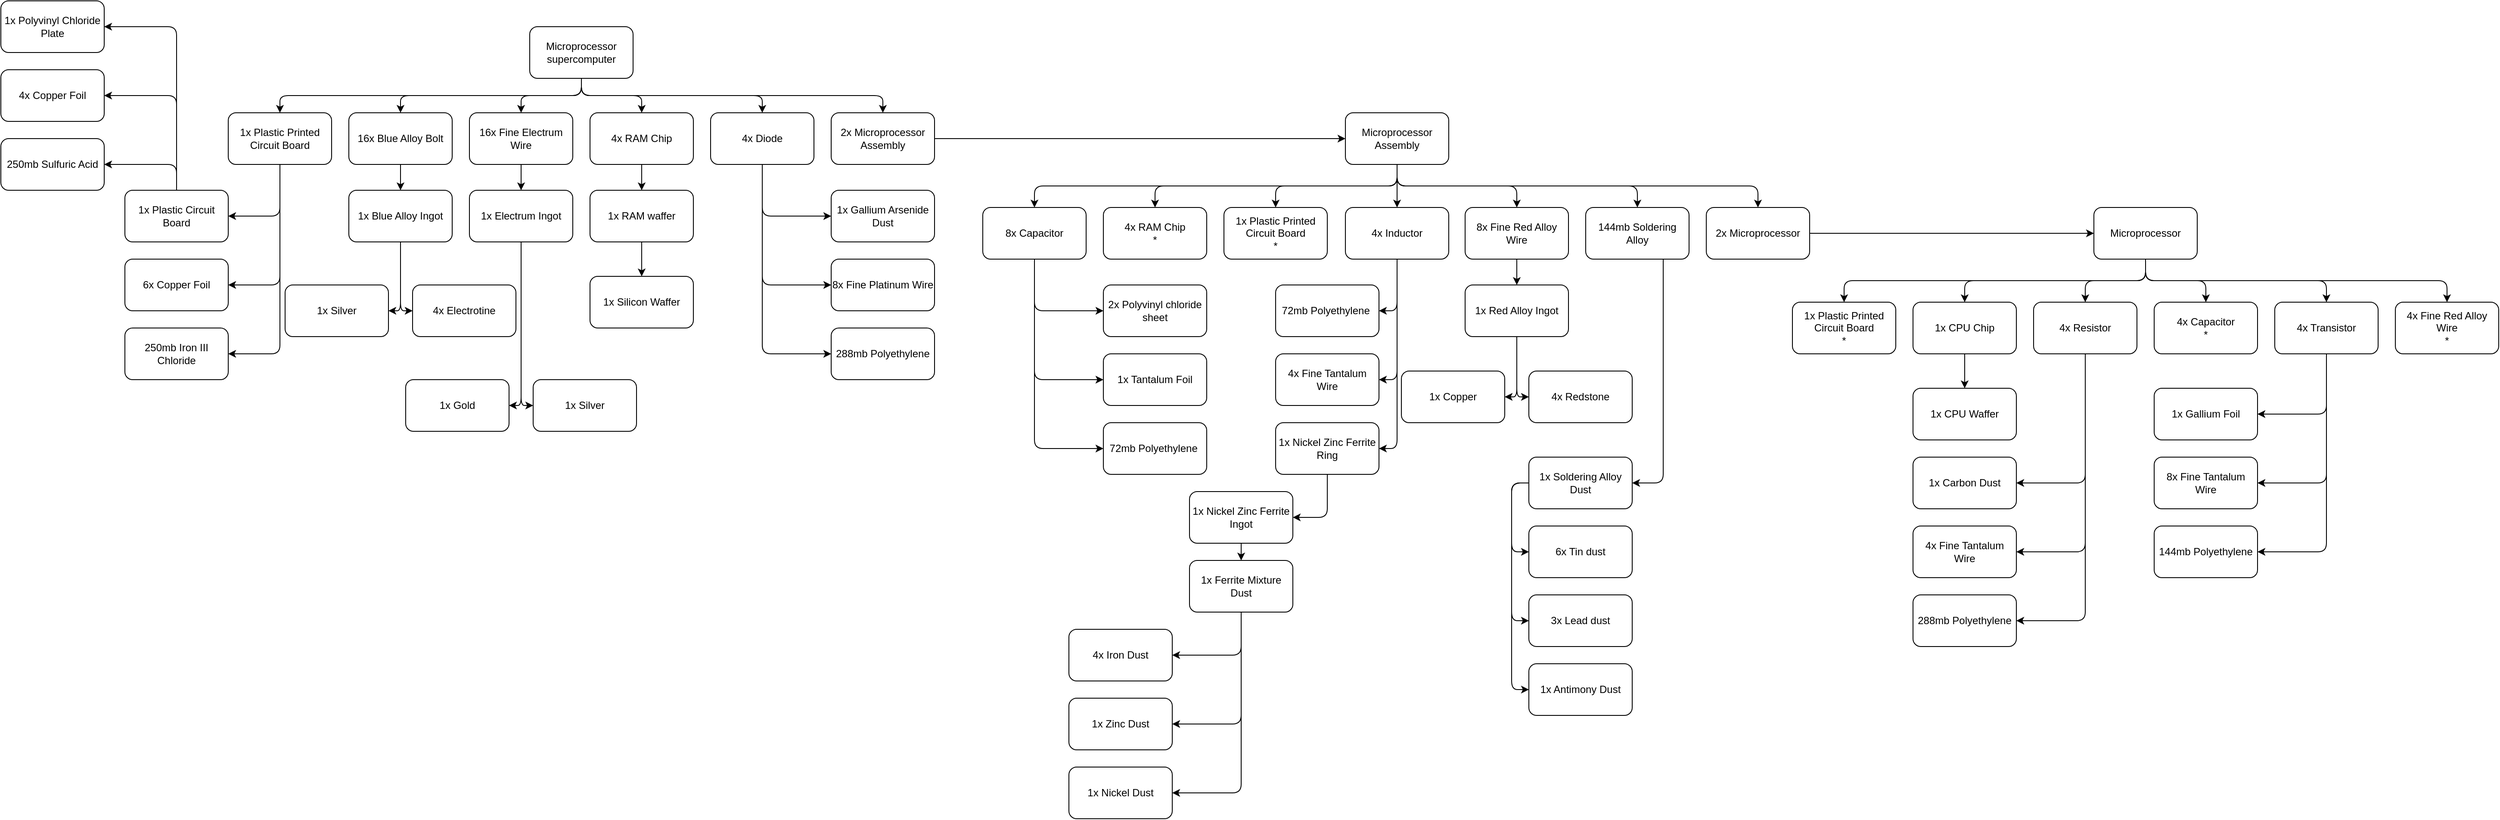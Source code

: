 <mxfile version="24.8.2">
  <diagram name="Página-1" id="BZqBAEq8w2wMKEcC92kM">
    <mxGraphModel dx="3160" dy="1238" grid="1" gridSize="10" guides="1" tooltips="1" connect="1" arrows="1" fold="1" page="1" pageScale="1" pageWidth="827" pageHeight="1169" math="0" shadow="0">
      <root>
        <mxCell id="0" />
        <mxCell id="1" parent="0" />
        <mxCell id="dzu0w1oi_MooJyhjp6vT-17" style="edgeStyle=orthogonalEdgeStyle;rounded=1;orthogonalLoop=1;jettySize=auto;html=1;exitX=0.5;exitY=1;exitDx=0;exitDy=0;entryX=0.5;entryY=0;entryDx=0;entryDy=0;" edge="1" parent="1" source="dzu0w1oi_MooJyhjp6vT-1" target="dzu0w1oi_MooJyhjp6vT-5">
          <mxGeometry relative="1" as="geometry" />
        </mxCell>
        <mxCell id="dzu0w1oi_MooJyhjp6vT-18" style="edgeStyle=orthogonalEdgeStyle;rounded=1;orthogonalLoop=1;jettySize=auto;html=1;exitX=0.5;exitY=1;exitDx=0;exitDy=0;entryX=0.5;entryY=0;entryDx=0;entryDy=0;" edge="1" parent="1" source="dzu0w1oi_MooJyhjp6vT-1" target="dzu0w1oi_MooJyhjp6vT-6">
          <mxGeometry relative="1" as="geometry" />
        </mxCell>
        <mxCell id="dzu0w1oi_MooJyhjp6vT-19" style="edgeStyle=orthogonalEdgeStyle;rounded=1;orthogonalLoop=1;jettySize=auto;html=1;exitX=0.5;exitY=1;exitDx=0;exitDy=0;entryX=0.5;entryY=0;entryDx=0;entryDy=0;" edge="1" parent="1" source="dzu0w1oi_MooJyhjp6vT-1" target="dzu0w1oi_MooJyhjp6vT-7">
          <mxGeometry relative="1" as="geometry" />
        </mxCell>
        <mxCell id="dzu0w1oi_MooJyhjp6vT-20" style="edgeStyle=orthogonalEdgeStyle;rounded=1;orthogonalLoop=1;jettySize=auto;html=1;exitX=0.5;exitY=1;exitDx=0;exitDy=0;" edge="1" parent="1" source="dzu0w1oi_MooJyhjp6vT-1" target="dzu0w1oi_MooJyhjp6vT-2">
          <mxGeometry relative="1" as="geometry" />
        </mxCell>
        <mxCell id="dzu0w1oi_MooJyhjp6vT-21" style="edgeStyle=orthogonalEdgeStyle;rounded=1;orthogonalLoop=1;jettySize=auto;html=1;exitX=0.5;exitY=1;exitDx=0;exitDy=0;entryX=0.5;entryY=0;entryDx=0;entryDy=0;" edge="1" parent="1" source="dzu0w1oi_MooJyhjp6vT-1" target="dzu0w1oi_MooJyhjp6vT-4">
          <mxGeometry relative="1" as="geometry" />
        </mxCell>
        <mxCell id="dzu0w1oi_MooJyhjp6vT-22" style="edgeStyle=orthogonalEdgeStyle;rounded=1;orthogonalLoop=1;jettySize=auto;html=1;exitX=0.5;exitY=1;exitDx=0;exitDy=0;entryX=0.5;entryY=0;entryDx=0;entryDy=0;" edge="1" parent="1" source="dzu0w1oi_MooJyhjp6vT-1" target="dzu0w1oi_MooJyhjp6vT-3">
          <mxGeometry relative="1" as="geometry" />
        </mxCell>
        <mxCell id="dzu0w1oi_MooJyhjp6vT-1" value="Microprocessor supercomputer" style="rounded=1;whiteSpace=wrap;html=1;" vertex="1" parent="1">
          <mxGeometry x="-66" y="60" width="120" height="60" as="geometry" />
        </mxCell>
        <mxCell id="dzu0w1oi_MooJyhjp6vT-27" style="edgeStyle=orthogonalEdgeStyle;rounded=1;orthogonalLoop=1;jettySize=auto;html=1;exitX=0.5;exitY=1;exitDx=0;exitDy=0;entryX=1;entryY=0.5;entryDx=0;entryDy=0;" edge="1" parent="1" source="dzu0w1oi_MooJyhjp6vT-2" target="dzu0w1oi_MooJyhjp6vT-23">
          <mxGeometry relative="1" as="geometry" />
        </mxCell>
        <mxCell id="dzu0w1oi_MooJyhjp6vT-28" style="edgeStyle=orthogonalEdgeStyle;rounded=1;orthogonalLoop=1;jettySize=auto;html=1;exitX=0.5;exitY=1;exitDx=0;exitDy=0;entryX=1;entryY=0.5;entryDx=0;entryDy=0;" edge="1" parent="1" source="dzu0w1oi_MooJyhjp6vT-2" target="dzu0w1oi_MooJyhjp6vT-24">
          <mxGeometry relative="1" as="geometry" />
        </mxCell>
        <mxCell id="dzu0w1oi_MooJyhjp6vT-29" style="edgeStyle=orthogonalEdgeStyle;rounded=1;orthogonalLoop=1;jettySize=auto;html=1;exitX=0.5;exitY=1;exitDx=0;exitDy=0;entryX=1;entryY=0.5;entryDx=0;entryDy=0;" edge="1" parent="1" source="dzu0w1oi_MooJyhjp6vT-2" target="dzu0w1oi_MooJyhjp6vT-25">
          <mxGeometry relative="1" as="geometry" />
        </mxCell>
        <mxCell id="dzu0w1oi_MooJyhjp6vT-2" value="1x Plastic Printed Circuit Board" style="rounded=1;whiteSpace=wrap;html=1;" vertex="1" parent="1">
          <mxGeometry x="-416" y="160" width="120" height="60" as="geometry" />
        </mxCell>
        <mxCell id="dzu0w1oi_MooJyhjp6vT-65" style="edgeStyle=orthogonalEdgeStyle;rounded=1;orthogonalLoop=1;jettySize=auto;html=1;exitX=1;exitY=0.5;exitDx=0;exitDy=0;entryX=0;entryY=0.5;entryDx=0;entryDy=0;" edge="1" parent="1" source="dzu0w1oi_MooJyhjp6vT-3" target="dzu0w1oi_MooJyhjp6vT-64">
          <mxGeometry relative="1" as="geometry" />
        </mxCell>
        <mxCell id="dzu0w1oi_MooJyhjp6vT-3" value="2x Microprocessor Assembly" style="rounded=1;whiteSpace=wrap;html=1;" vertex="1" parent="1">
          <mxGeometry x="284" y="160" width="120" height="60" as="geometry" />
        </mxCell>
        <mxCell id="dzu0w1oi_MooJyhjp6vT-60" style="edgeStyle=orthogonalEdgeStyle;rounded=1;orthogonalLoop=1;jettySize=auto;html=1;exitX=0.5;exitY=1;exitDx=0;exitDy=0;entryX=0;entryY=0.5;entryDx=0;entryDy=0;" edge="1" parent="1" source="dzu0w1oi_MooJyhjp6vT-4" target="dzu0w1oi_MooJyhjp6vT-57">
          <mxGeometry relative="1" as="geometry" />
        </mxCell>
        <mxCell id="dzu0w1oi_MooJyhjp6vT-61" style="edgeStyle=orthogonalEdgeStyle;rounded=1;orthogonalLoop=1;jettySize=auto;html=1;exitX=0.5;exitY=1;exitDx=0;exitDy=0;entryX=0;entryY=0.5;entryDx=0;entryDy=0;" edge="1" parent="1" source="dzu0w1oi_MooJyhjp6vT-4" target="dzu0w1oi_MooJyhjp6vT-58">
          <mxGeometry relative="1" as="geometry" />
        </mxCell>
        <mxCell id="dzu0w1oi_MooJyhjp6vT-62" style="edgeStyle=orthogonalEdgeStyle;rounded=1;orthogonalLoop=1;jettySize=auto;html=1;exitX=0.5;exitY=1;exitDx=0;exitDy=0;entryX=0;entryY=0.5;entryDx=0;entryDy=0;" edge="1" parent="1" source="dzu0w1oi_MooJyhjp6vT-4" target="dzu0w1oi_MooJyhjp6vT-59">
          <mxGeometry relative="1" as="geometry" />
        </mxCell>
        <mxCell id="dzu0w1oi_MooJyhjp6vT-4" value="4x Diode" style="rounded=1;whiteSpace=wrap;html=1;" vertex="1" parent="1">
          <mxGeometry x="144" y="160" width="120" height="60" as="geometry" />
        </mxCell>
        <mxCell id="dzu0w1oi_MooJyhjp6vT-53" style="edgeStyle=orthogonalEdgeStyle;rounded=1;orthogonalLoop=1;jettySize=auto;html=1;exitX=0.5;exitY=1;exitDx=0;exitDy=0;entryX=0.5;entryY=0;entryDx=0;entryDy=0;" edge="1" parent="1" source="dzu0w1oi_MooJyhjp6vT-5" target="dzu0w1oi_MooJyhjp6vT-52">
          <mxGeometry relative="1" as="geometry" />
        </mxCell>
        <mxCell id="dzu0w1oi_MooJyhjp6vT-5" value="4x RAM Chip" style="rounded=1;whiteSpace=wrap;html=1;" vertex="1" parent="1">
          <mxGeometry x="4" y="160" width="120" height="60" as="geometry" />
        </mxCell>
        <mxCell id="dzu0w1oi_MooJyhjp6vT-89" style="edgeStyle=orthogonalEdgeStyle;rounded=1;orthogonalLoop=1;jettySize=auto;html=1;exitX=0.5;exitY=1;exitDx=0;exitDy=0;entryX=0.5;entryY=0;entryDx=0;entryDy=0;" edge="1" parent="1" source="dzu0w1oi_MooJyhjp6vT-6" target="dzu0w1oi_MooJyhjp6vT-44">
          <mxGeometry relative="1" as="geometry" />
        </mxCell>
        <mxCell id="dzu0w1oi_MooJyhjp6vT-6" value="16x Fine Electrum Wire" style="rounded=1;whiteSpace=wrap;html=1;" vertex="1" parent="1">
          <mxGeometry x="-136" y="160" width="120" height="60" as="geometry" />
        </mxCell>
        <mxCell id="dzu0w1oi_MooJyhjp6vT-37" style="edgeStyle=orthogonalEdgeStyle;rounded=1;orthogonalLoop=1;jettySize=auto;html=1;exitX=0.5;exitY=1;exitDx=0;exitDy=0;entryX=0.5;entryY=0;entryDx=0;entryDy=0;" edge="1" parent="1" source="dzu0w1oi_MooJyhjp6vT-7" target="dzu0w1oi_MooJyhjp6vT-36">
          <mxGeometry relative="1" as="geometry" />
        </mxCell>
        <mxCell id="dzu0w1oi_MooJyhjp6vT-7" value="16x Blue Alloy Bolt" style="rounded=1;whiteSpace=wrap;html=1;" vertex="1" parent="1">
          <mxGeometry x="-276" y="160" width="120" height="60" as="geometry" />
        </mxCell>
        <mxCell id="dzu0w1oi_MooJyhjp6vT-33" style="edgeStyle=orthogonalEdgeStyle;rounded=1;orthogonalLoop=1;jettySize=auto;html=1;exitX=0.5;exitY=0;exitDx=0;exitDy=0;entryX=1;entryY=0.5;entryDx=0;entryDy=0;" edge="1" parent="1" source="dzu0w1oi_MooJyhjp6vT-23" target="dzu0w1oi_MooJyhjp6vT-30">
          <mxGeometry relative="1" as="geometry" />
        </mxCell>
        <mxCell id="dzu0w1oi_MooJyhjp6vT-34" style="edgeStyle=orthogonalEdgeStyle;rounded=1;orthogonalLoop=1;jettySize=auto;html=1;exitX=0.5;exitY=0;exitDx=0;exitDy=0;entryX=1;entryY=0.5;entryDx=0;entryDy=0;" edge="1" parent="1" source="dzu0w1oi_MooJyhjp6vT-23" target="dzu0w1oi_MooJyhjp6vT-31">
          <mxGeometry relative="1" as="geometry" />
        </mxCell>
        <mxCell id="dzu0w1oi_MooJyhjp6vT-35" style="edgeStyle=orthogonalEdgeStyle;rounded=1;orthogonalLoop=1;jettySize=auto;html=1;exitX=0.5;exitY=0;exitDx=0;exitDy=0;entryX=1;entryY=0.5;entryDx=0;entryDy=0;" edge="1" parent="1" source="dzu0w1oi_MooJyhjp6vT-23" target="dzu0w1oi_MooJyhjp6vT-32">
          <mxGeometry relative="1" as="geometry" />
        </mxCell>
        <mxCell id="dzu0w1oi_MooJyhjp6vT-23" value="1x Plastic Circuit Board" style="rounded=1;whiteSpace=wrap;html=1;" vertex="1" parent="1">
          <mxGeometry x="-536" y="250" width="120" height="60" as="geometry" />
        </mxCell>
        <mxCell id="dzu0w1oi_MooJyhjp6vT-24" value="6x Copper Foil" style="rounded=1;whiteSpace=wrap;html=1;" vertex="1" parent="1">
          <mxGeometry x="-536" y="330" width="120" height="60" as="geometry" />
        </mxCell>
        <mxCell id="dzu0w1oi_MooJyhjp6vT-25" value="250mb Iron III Chloride" style="rounded=1;whiteSpace=wrap;html=1;" vertex="1" parent="1">
          <mxGeometry x="-536" y="410" width="120" height="60" as="geometry" />
        </mxCell>
        <mxCell id="dzu0w1oi_MooJyhjp6vT-30" value="250mb Sulfuric Acid" style="rounded=1;whiteSpace=wrap;html=1;" vertex="1" parent="1">
          <mxGeometry x="-680" y="190" width="120" height="60" as="geometry" />
        </mxCell>
        <mxCell id="dzu0w1oi_MooJyhjp6vT-31" value="4x Copper Foil" style="rounded=1;whiteSpace=wrap;html=1;" vertex="1" parent="1">
          <mxGeometry x="-680" y="110" width="120" height="60" as="geometry" />
        </mxCell>
        <mxCell id="dzu0w1oi_MooJyhjp6vT-32" value="1x Polyvinyl Chloride Plate" style="rounded=1;whiteSpace=wrap;html=1;" vertex="1" parent="1">
          <mxGeometry x="-680" y="30" width="120" height="60" as="geometry" />
        </mxCell>
        <mxCell id="dzu0w1oi_MooJyhjp6vT-42" style="edgeStyle=orthogonalEdgeStyle;rounded=1;orthogonalLoop=1;jettySize=auto;html=1;exitX=0.5;exitY=1;exitDx=0;exitDy=0;entryX=1;entryY=0.5;entryDx=0;entryDy=0;" edge="1" parent="1" source="dzu0w1oi_MooJyhjp6vT-36" target="dzu0w1oi_MooJyhjp6vT-38">
          <mxGeometry relative="1" as="geometry">
            <Array as="points">
              <mxPoint x="-216" y="390" />
            </Array>
          </mxGeometry>
        </mxCell>
        <mxCell id="dzu0w1oi_MooJyhjp6vT-50" style="edgeStyle=orthogonalEdgeStyle;rounded=1;orthogonalLoop=1;jettySize=auto;html=1;exitX=0.5;exitY=1;exitDx=0;exitDy=0;entryX=0;entryY=0.5;entryDx=0;entryDy=0;" edge="1" parent="1" source="dzu0w1oi_MooJyhjp6vT-36" target="dzu0w1oi_MooJyhjp6vT-39">
          <mxGeometry relative="1" as="geometry">
            <Array as="points">
              <mxPoint x="-216" y="390" />
            </Array>
          </mxGeometry>
        </mxCell>
        <mxCell id="dzu0w1oi_MooJyhjp6vT-36" value="1x Blue Alloy Ingot" style="rounded=1;whiteSpace=wrap;html=1;" vertex="1" parent="1">
          <mxGeometry x="-276" y="250" width="120" height="60" as="geometry" />
        </mxCell>
        <mxCell id="dzu0w1oi_MooJyhjp6vT-38" value="1x Silver" style="rounded=1;whiteSpace=wrap;html=1;" vertex="1" parent="1">
          <mxGeometry x="-350" y="360" width="120" height="60" as="geometry" />
        </mxCell>
        <mxCell id="dzu0w1oi_MooJyhjp6vT-39" value="4x Electrotine" style="rounded=1;whiteSpace=wrap;html=1;" vertex="1" parent="1">
          <mxGeometry x="-202" y="360" width="120" height="60" as="geometry" />
        </mxCell>
        <mxCell id="dzu0w1oi_MooJyhjp6vT-47" style="edgeStyle=orthogonalEdgeStyle;rounded=1;orthogonalLoop=1;jettySize=auto;html=1;exitX=0.5;exitY=1;exitDx=0;exitDy=0;entryX=0;entryY=0.5;entryDx=0;entryDy=0;" edge="1" parent="1" source="dzu0w1oi_MooJyhjp6vT-44" target="dzu0w1oi_MooJyhjp6vT-45">
          <mxGeometry relative="1" as="geometry">
            <Array as="points">
              <mxPoint x="-76" y="500" />
            </Array>
          </mxGeometry>
        </mxCell>
        <mxCell id="dzu0w1oi_MooJyhjp6vT-49" style="edgeStyle=orthogonalEdgeStyle;rounded=1;orthogonalLoop=1;jettySize=auto;html=1;exitX=0.5;exitY=1;exitDx=0;exitDy=0;entryX=1;entryY=0.5;entryDx=0;entryDy=0;" edge="1" parent="1" source="dzu0w1oi_MooJyhjp6vT-44" target="dzu0w1oi_MooJyhjp6vT-46">
          <mxGeometry relative="1" as="geometry">
            <Array as="points">
              <mxPoint x="-76" y="500" />
            </Array>
          </mxGeometry>
        </mxCell>
        <mxCell id="dzu0w1oi_MooJyhjp6vT-44" value="1x Electrum Ingot" style="rounded=1;whiteSpace=wrap;html=1;" vertex="1" parent="1">
          <mxGeometry x="-136" y="250" width="120" height="60" as="geometry" />
        </mxCell>
        <mxCell id="dzu0w1oi_MooJyhjp6vT-45" value="1x Silver" style="rounded=1;whiteSpace=wrap;html=1;" vertex="1" parent="1">
          <mxGeometry x="-62" y="470" width="120" height="60" as="geometry" />
        </mxCell>
        <mxCell id="dzu0w1oi_MooJyhjp6vT-46" value="1x Gold" style="rounded=1;whiteSpace=wrap;html=1;" vertex="1" parent="1">
          <mxGeometry x="-210" y="470" width="120" height="60" as="geometry" />
        </mxCell>
        <mxCell id="dzu0w1oi_MooJyhjp6vT-55" style="edgeStyle=orthogonalEdgeStyle;rounded=1;orthogonalLoop=1;jettySize=auto;html=1;exitX=0.5;exitY=1;exitDx=0;exitDy=0;entryX=0.5;entryY=0;entryDx=0;entryDy=0;" edge="1" parent="1" source="dzu0w1oi_MooJyhjp6vT-52" target="dzu0w1oi_MooJyhjp6vT-54">
          <mxGeometry relative="1" as="geometry" />
        </mxCell>
        <mxCell id="dzu0w1oi_MooJyhjp6vT-52" value="1x RAM waffer" style="rounded=1;whiteSpace=wrap;html=1;" vertex="1" parent="1">
          <mxGeometry x="4" y="250" width="120" height="60" as="geometry" />
        </mxCell>
        <mxCell id="dzu0w1oi_MooJyhjp6vT-54" value="1x Silicon Waffer" style="rounded=1;whiteSpace=wrap;html=1;" vertex="1" parent="1">
          <mxGeometry x="4" y="350" width="120" height="60" as="geometry" />
        </mxCell>
        <mxCell id="dzu0w1oi_MooJyhjp6vT-57" value="1x Gallium Arsenide Dust" style="rounded=1;whiteSpace=wrap;html=1;" vertex="1" parent="1">
          <mxGeometry x="284" y="250" width="120" height="60" as="geometry" />
        </mxCell>
        <mxCell id="dzu0w1oi_MooJyhjp6vT-58" value="8x Fine Platinum Wire" style="rounded=1;whiteSpace=wrap;html=1;" vertex="1" parent="1">
          <mxGeometry x="284" y="330" width="120" height="60" as="geometry" />
        </mxCell>
        <mxCell id="dzu0w1oi_MooJyhjp6vT-59" value="288mb Polyethylene" style="rounded=1;whiteSpace=wrap;html=1;" vertex="1" parent="1">
          <mxGeometry x="284" y="410" width="120" height="60" as="geometry" />
        </mxCell>
        <mxCell id="dzu0w1oi_MooJyhjp6vT-74" style="edgeStyle=orthogonalEdgeStyle;rounded=1;orthogonalLoop=1;jettySize=auto;html=1;exitX=0.5;exitY=1;exitDx=0;exitDy=0;entryX=0.5;entryY=0;entryDx=0;entryDy=0;" edge="1" parent="1" source="dzu0w1oi_MooJyhjp6vT-64" target="dzu0w1oi_MooJyhjp6vT-66">
          <mxGeometry relative="1" as="geometry" />
        </mxCell>
        <mxCell id="dzu0w1oi_MooJyhjp6vT-75" style="edgeStyle=orthogonalEdgeStyle;rounded=1;orthogonalLoop=1;jettySize=auto;html=1;exitX=0.5;exitY=1;exitDx=0;exitDy=0;entryX=0.5;entryY=0;entryDx=0;entryDy=0;" edge="1" parent="1" source="dzu0w1oi_MooJyhjp6vT-64" target="dzu0w1oi_MooJyhjp6vT-73">
          <mxGeometry relative="1" as="geometry" />
        </mxCell>
        <mxCell id="dzu0w1oi_MooJyhjp6vT-76" style="edgeStyle=orthogonalEdgeStyle;rounded=1;orthogonalLoop=1;jettySize=auto;html=1;exitX=0.5;exitY=1;exitDx=0;exitDy=0;entryX=0.5;entryY=0;entryDx=0;entryDy=0;" edge="1" parent="1" source="dzu0w1oi_MooJyhjp6vT-64" target="dzu0w1oi_MooJyhjp6vT-67">
          <mxGeometry relative="1" as="geometry" />
        </mxCell>
        <mxCell id="dzu0w1oi_MooJyhjp6vT-77" style="edgeStyle=orthogonalEdgeStyle;rounded=1;orthogonalLoop=1;jettySize=auto;html=1;exitX=0.5;exitY=1;exitDx=0;exitDy=0;entryX=0.5;entryY=0;entryDx=0;entryDy=0;" edge="1" parent="1" source="dzu0w1oi_MooJyhjp6vT-64" target="dzu0w1oi_MooJyhjp6vT-72">
          <mxGeometry relative="1" as="geometry" />
        </mxCell>
        <mxCell id="dzu0w1oi_MooJyhjp6vT-78" style="edgeStyle=orthogonalEdgeStyle;rounded=1;orthogonalLoop=1;jettySize=auto;html=1;exitX=0.5;exitY=1;exitDx=0;exitDy=0;entryX=0.5;entryY=0;entryDx=0;entryDy=0;" edge="1" parent="1" source="dzu0w1oi_MooJyhjp6vT-64" target="dzu0w1oi_MooJyhjp6vT-68">
          <mxGeometry relative="1" as="geometry" />
        </mxCell>
        <mxCell id="dzu0w1oi_MooJyhjp6vT-79" style="edgeStyle=orthogonalEdgeStyle;rounded=1;orthogonalLoop=1;jettySize=auto;html=1;exitX=0.5;exitY=1;exitDx=0;exitDy=0;entryX=0.5;entryY=0;entryDx=0;entryDy=0;" edge="1" parent="1" source="dzu0w1oi_MooJyhjp6vT-64" target="dzu0w1oi_MooJyhjp6vT-69">
          <mxGeometry relative="1" as="geometry" />
        </mxCell>
        <mxCell id="dzu0w1oi_MooJyhjp6vT-80" style="edgeStyle=orthogonalEdgeStyle;rounded=1;orthogonalLoop=1;jettySize=auto;html=1;exitX=0.5;exitY=1;exitDx=0;exitDy=0;entryX=0.5;entryY=0;entryDx=0;entryDy=0;" edge="1" parent="1" source="dzu0w1oi_MooJyhjp6vT-64" target="dzu0w1oi_MooJyhjp6vT-70">
          <mxGeometry relative="1" as="geometry" />
        </mxCell>
        <mxCell id="dzu0w1oi_MooJyhjp6vT-64" value="Microprocessor Assembly" style="rounded=1;whiteSpace=wrap;html=1;" vertex="1" parent="1">
          <mxGeometry x="881" y="160" width="120" height="60" as="geometry" />
        </mxCell>
        <mxCell id="dzu0w1oi_MooJyhjp6vT-86" style="edgeStyle=orthogonalEdgeStyle;rounded=1;orthogonalLoop=1;jettySize=auto;html=1;exitX=0.5;exitY=1;exitDx=0;exitDy=0;entryX=0;entryY=0.5;entryDx=0;entryDy=0;" edge="1" parent="1" source="dzu0w1oi_MooJyhjp6vT-66" target="dzu0w1oi_MooJyhjp6vT-83">
          <mxGeometry relative="1" as="geometry" />
        </mxCell>
        <mxCell id="dzu0w1oi_MooJyhjp6vT-87" style="edgeStyle=orthogonalEdgeStyle;rounded=1;orthogonalLoop=1;jettySize=auto;html=1;exitX=0.5;exitY=1;exitDx=0;exitDy=0;entryX=0;entryY=0.5;entryDx=0;entryDy=0;" edge="1" parent="1" source="dzu0w1oi_MooJyhjp6vT-66" target="dzu0w1oi_MooJyhjp6vT-84">
          <mxGeometry relative="1" as="geometry" />
        </mxCell>
        <mxCell id="dzu0w1oi_MooJyhjp6vT-88" style="edgeStyle=orthogonalEdgeStyle;rounded=1;orthogonalLoop=1;jettySize=auto;html=1;exitX=0.5;exitY=1;exitDx=0;exitDy=0;entryX=0;entryY=0.5;entryDx=0;entryDy=0;" edge="1" parent="1" source="dzu0w1oi_MooJyhjp6vT-66" target="dzu0w1oi_MooJyhjp6vT-85">
          <mxGeometry relative="1" as="geometry" />
        </mxCell>
        <mxCell id="dzu0w1oi_MooJyhjp6vT-66" value="8x Capacitor" style="rounded=1;whiteSpace=wrap;html=1;" vertex="1" parent="1">
          <mxGeometry x="460" y="270" width="120" height="60" as="geometry" />
        </mxCell>
        <mxCell id="dzu0w1oi_MooJyhjp6vT-67" value="4x RAM Chip&lt;div&gt;*&lt;/div&gt;" style="rounded=1;whiteSpace=wrap;html=1;" vertex="1" parent="1">
          <mxGeometry x="600" y="270" width="120" height="60" as="geometry" />
        </mxCell>
        <mxCell id="dzu0w1oi_MooJyhjp6vT-68" value="1x Plastic Printed Circuit Board&lt;div&gt;*&lt;/div&gt;" style="rounded=1;whiteSpace=wrap;html=1;" vertex="1" parent="1">
          <mxGeometry x="740" y="270" width="120" height="60" as="geometry" />
        </mxCell>
        <mxCell id="dzu0w1oi_MooJyhjp6vT-91" style="edgeStyle=orthogonalEdgeStyle;rounded=1;orthogonalLoop=1;jettySize=auto;html=1;exitX=0.5;exitY=1;exitDx=0;exitDy=0;entryX=1;entryY=0.5;entryDx=0;entryDy=0;" edge="1" parent="1" source="dzu0w1oi_MooJyhjp6vT-69" target="dzu0w1oi_MooJyhjp6vT-90">
          <mxGeometry relative="1" as="geometry" />
        </mxCell>
        <mxCell id="dzu0w1oi_MooJyhjp6vT-93" style="edgeStyle=orthogonalEdgeStyle;rounded=1;orthogonalLoop=1;jettySize=auto;html=1;exitX=0.5;exitY=1;exitDx=0;exitDy=0;entryX=1;entryY=0.5;entryDx=0;entryDy=0;" edge="1" parent="1" source="dzu0w1oi_MooJyhjp6vT-69" target="dzu0w1oi_MooJyhjp6vT-92">
          <mxGeometry relative="1" as="geometry" />
        </mxCell>
        <mxCell id="dzu0w1oi_MooJyhjp6vT-95" style="edgeStyle=orthogonalEdgeStyle;rounded=1;orthogonalLoop=1;jettySize=auto;html=1;exitX=0.5;exitY=1;exitDx=0;exitDy=0;entryX=1;entryY=0.5;entryDx=0;entryDy=0;" edge="1" parent="1" source="dzu0w1oi_MooJyhjp6vT-69" target="dzu0w1oi_MooJyhjp6vT-94">
          <mxGeometry relative="1" as="geometry" />
        </mxCell>
        <mxCell id="dzu0w1oi_MooJyhjp6vT-69" value="4x Inductor" style="rounded=1;whiteSpace=wrap;html=1;" vertex="1" parent="1">
          <mxGeometry x="881" y="270" width="120" height="60" as="geometry" />
        </mxCell>
        <mxCell id="dzu0w1oi_MooJyhjp6vT-82" style="edgeStyle=orthogonalEdgeStyle;rounded=1;orthogonalLoop=1;jettySize=auto;html=1;exitX=0.5;exitY=1;exitDx=0;exitDy=0;entryX=0.5;entryY=0;entryDx=0;entryDy=0;" edge="1" parent="1" source="dzu0w1oi_MooJyhjp6vT-70" target="dzu0w1oi_MooJyhjp6vT-81">
          <mxGeometry relative="1" as="geometry" />
        </mxCell>
        <mxCell id="dzu0w1oi_MooJyhjp6vT-70" value="8x Fine Red Alloy Wire" style="rounded=1;whiteSpace=wrap;html=1;" vertex="1" parent="1">
          <mxGeometry x="1020" y="270" width="120" height="60" as="geometry" />
        </mxCell>
        <mxCell id="dzu0w1oi_MooJyhjp6vT-113" style="edgeStyle=orthogonalEdgeStyle;rounded=1;orthogonalLoop=1;jettySize=auto;html=1;exitX=0.75;exitY=1;exitDx=0;exitDy=0;entryX=1;entryY=0.5;entryDx=0;entryDy=0;" edge="1" parent="1" source="dzu0w1oi_MooJyhjp6vT-72" target="dzu0w1oi_MooJyhjp6vT-112">
          <mxGeometry relative="1" as="geometry" />
        </mxCell>
        <mxCell id="dzu0w1oi_MooJyhjp6vT-72" value="144mb Soldering Alloy" style="rounded=1;whiteSpace=wrap;html=1;" vertex="1" parent="1">
          <mxGeometry x="1160" y="270" width="120" height="60" as="geometry" />
        </mxCell>
        <mxCell id="dzu0w1oi_MooJyhjp6vT-121" style="edgeStyle=orthogonalEdgeStyle;rounded=1;orthogonalLoop=1;jettySize=auto;html=1;exitX=1;exitY=0.5;exitDx=0;exitDy=0;entryX=0;entryY=0.5;entryDx=0;entryDy=0;" edge="1" parent="1" source="dzu0w1oi_MooJyhjp6vT-73" target="dzu0w1oi_MooJyhjp6vT-120">
          <mxGeometry relative="1" as="geometry" />
        </mxCell>
        <mxCell id="dzu0w1oi_MooJyhjp6vT-73" value="2x Microprocessor" style="rounded=1;whiteSpace=wrap;html=1;" vertex="1" parent="1">
          <mxGeometry x="1300" y="270" width="120" height="60" as="geometry" />
        </mxCell>
        <mxCell id="dzu0w1oi_MooJyhjp6vT-98" style="edgeStyle=orthogonalEdgeStyle;rounded=1;orthogonalLoop=1;jettySize=auto;html=1;exitX=0.5;exitY=1;exitDx=0;exitDy=0;entryX=1;entryY=0.5;entryDx=0;entryDy=0;" edge="1" parent="1" source="dzu0w1oi_MooJyhjp6vT-81" target="dzu0w1oi_MooJyhjp6vT-96">
          <mxGeometry relative="1" as="geometry">
            <Array as="points">
              <mxPoint x="1080" y="490" />
            </Array>
          </mxGeometry>
        </mxCell>
        <mxCell id="dzu0w1oi_MooJyhjp6vT-99" style="edgeStyle=orthogonalEdgeStyle;rounded=1;orthogonalLoop=1;jettySize=auto;html=1;exitX=0.5;exitY=1;exitDx=0;exitDy=0;entryX=0;entryY=0.5;entryDx=0;entryDy=0;" edge="1" parent="1" source="dzu0w1oi_MooJyhjp6vT-81" target="dzu0w1oi_MooJyhjp6vT-97">
          <mxGeometry relative="1" as="geometry">
            <Array as="points">
              <mxPoint x="1080" y="490" />
            </Array>
          </mxGeometry>
        </mxCell>
        <mxCell id="dzu0w1oi_MooJyhjp6vT-81" value="1x Red Alloy Ingot" style="rounded=1;whiteSpace=wrap;html=1;" vertex="1" parent="1">
          <mxGeometry x="1020" y="360" width="120" height="60" as="geometry" />
        </mxCell>
        <mxCell id="dzu0w1oi_MooJyhjp6vT-83" value="2x Polyvinyl chloride sheet" style="rounded=1;whiteSpace=wrap;html=1;" vertex="1" parent="1">
          <mxGeometry x="600" y="360" width="120" height="60" as="geometry" />
        </mxCell>
        <mxCell id="dzu0w1oi_MooJyhjp6vT-84" value="1x Tantalum Foil" style="rounded=1;whiteSpace=wrap;html=1;" vertex="1" parent="1">
          <mxGeometry x="600" y="440" width="120" height="60" as="geometry" />
        </mxCell>
        <mxCell id="dzu0w1oi_MooJyhjp6vT-85" value="72mb Polyethylene&amp;nbsp;" style="rounded=1;whiteSpace=wrap;html=1;" vertex="1" parent="1">
          <mxGeometry x="600" y="520" width="120" height="60" as="geometry" />
        </mxCell>
        <mxCell id="dzu0w1oi_MooJyhjp6vT-90" value="4x Fine Tantalum Wire" style="rounded=1;whiteSpace=wrap;html=1;" vertex="1" parent="1">
          <mxGeometry x="800" y="440" width="120" height="60" as="geometry" />
        </mxCell>
        <mxCell id="dzu0w1oi_MooJyhjp6vT-101" style="edgeStyle=orthogonalEdgeStyle;rounded=1;orthogonalLoop=1;jettySize=auto;html=1;exitX=0.5;exitY=1;exitDx=0;exitDy=0;entryX=1;entryY=0.5;entryDx=0;entryDy=0;" edge="1" parent="1" source="dzu0w1oi_MooJyhjp6vT-92" target="dzu0w1oi_MooJyhjp6vT-100">
          <mxGeometry relative="1" as="geometry" />
        </mxCell>
        <mxCell id="dzu0w1oi_MooJyhjp6vT-92" value="1x Nickel Zinc Ferrite Ring" style="rounded=1;whiteSpace=wrap;html=1;" vertex="1" parent="1">
          <mxGeometry x="800" y="520" width="120" height="60" as="geometry" />
        </mxCell>
        <mxCell id="dzu0w1oi_MooJyhjp6vT-94" value="72mb Polyethylene&amp;nbsp;" style="rounded=1;whiteSpace=wrap;html=1;" vertex="1" parent="1">
          <mxGeometry x="800" y="360" width="120" height="60" as="geometry" />
        </mxCell>
        <mxCell id="dzu0w1oi_MooJyhjp6vT-96" value="1x Copper" style="rounded=1;whiteSpace=wrap;html=1;" vertex="1" parent="1">
          <mxGeometry x="946" y="460" width="120" height="60" as="geometry" />
        </mxCell>
        <mxCell id="dzu0w1oi_MooJyhjp6vT-97" value="4x Redstone" style="rounded=1;whiteSpace=wrap;html=1;" vertex="1" parent="1">
          <mxGeometry x="1094" y="460" width="120" height="60" as="geometry" />
        </mxCell>
        <mxCell id="dzu0w1oi_MooJyhjp6vT-103" style="edgeStyle=orthogonalEdgeStyle;rounded=1;orthogonalLoop=1;jettySize=auto;html=1;exitX=0.5;exitY=1;exitDx=0;exitDy=0;entryX=0.5;entryY=0;entryDx=0;entryDy=0;" edge="1" parent="1" source="dzu0w1oi_MooJyhjp6vT-100" target="dzu0w1oi_MooJyhjp6vT-102">
          <mxGeometry relative="1" as="geometry" />
        </mxCell>
        <mxCell id="dzu0w1oi_MooJyhjp6vT-100" value="1x Nickel Zinc Ferrite Ingot" style="rounded=1;whiteSpace=wrap;html=1;" vertex="1" parent="1">
          <mxGeometry x="700" y="600" width="120" height="60" as="geometry" />
        </mxCell>
        <mxCell id="dzu0w1oi_MooJyhjp6vT-107" style="edgeStyle=orthogonalEdgeStyle;rounded=1;orthogonalLoop=1;jettySize=auto;html=1;exitX=0.5;exitY=1;exitDx=0;exitDy=0;entryX=1;entryY=0.5;entryDx=0;entryDy=0;" edge="1" parent="1" source="dzu0w1oi_MooJyhjp6vT-102" target="dzu0w1oi_MooJyhjp6vT-104">
          <mxGeometry relative="1" as="geometry" />
        </mxCell>
        <mxCell id="dzu0w1oi_MooJyhjp6vT-108" style="edgeStyle=orthogonalEdgeStyle;rounded=1;orthogonalLoop=1;jettySize=auto;html=1;exitX=0.5;exitY=1;exitDx=0;exitDy=0;entryX=1;entryY=0.5;entryDx=0;entryDy=0;" edge="1" parent="1" source="dzu0w1oi_MooJyhjp6vT-102" target="dzu0w1oi_MooJyhjp6vT-105">
          <mxGeometry relative="1" as="geometry" />
        </mxCell>
        <mxCell id="dzu0w1oi_MooJyhjp6vT-109" style="edgeStyle=orthogonalEdgeStyle;rounded=1;orthogonalLoop=1;jettySize=auto;html=1;exitX=0.5;exitY=1;exitDx=0;exitDy=0;entryX=1;entryY=0.5;entryDx=0;entryDy=0;" edge="1" parent="1" source="dzu0w1oi_MooJyhjp6vT-102" target="dzu0w1oi_MooJyhjp6vT-106">
          <mxGeometry relative="1" as="geometry" />
        </mxCell>
        <mxCell id="dzu0w1oi_MooJyhjp6vT-102" value="1x Ferrite Mixture Dust" style="rounded=1;whiteSpace=wrap;html=1;" vertex="1" parent="1">
          <mxGeometry x="700" y="680" width="120" height="60" as="geometry" />
        </mxCell>
        <mxCell id="dzu0w1oi_MooJyhjp6vT-104" value="4x Iron Dust" style="rounded=1;whiteSpace=wrap;html=1;" vertex="1" parent="1">
          <mxGeometry x="560" y="760" width="120" height="60" as="geometry" />
        </mxCell>
        <mxCell id="dzu0w1oi_MooJyhjp6vT-105" value="1x Zinc Dust" style="rounded=1;whiteSpace=wrap;html=1;" vertex="1" parent="1">
          <mxGeometry x="560" y="840" width="120" height="60" as="geometry" />
        </mxCell>
        <mxCell id="dzu0w1oi_MooJyhjp6vT-106" value="1x Nickel Dust" style="rounded=1;whiteSpace=wrap;html=1;" vertex="1" parent="1">
          <mxGeometry x="560" y="920" width="120" height="60" as="geometry" />
        </mxCell>
        <mxCell id="dzu0w1oi_MooJyhjp6vT-115" style="edgeStyle=orthogonalEdgeStyle;rounded=1;orthogonalLoop=1;jettySize=auto;html=1;exitX=0;exitY=0.5;exitDx=0;exitDy=0;entryX=0;entryY=0.5;entryDx=0;entryDy=0;" edge="1" parent="1" source="dzu0w1oi_MooJyhjp6vT-112" target="dzu0w1oi_MooJyhjp6vT-114">
          <mxGeometry relative="1" as="geometry" />
        </mxCell>
        <mxCell id="dzu0w1oi_MooJyhjp6vT-118" style="edgeStyle=orthogonalEdgeStyle;rounded=1;orthogonalLoop=1;jettySize=auto;html=1;exitX=0;exitY=0.5;exitDx=0;exitDy=0;entryX=0;entryY=0.5;entryDx=0;entryDy=0;" edge="1" parent="1" source="dzu0w1oi_MooJyhjp6vT-112" target="dzu0w1oi_MooJyhjp6vT-116">
          <mxGeometry relative="1" as="geometry" />
        </mxCell>
        <mxCell id="dzu0w1oi_MooJyhjp6vT-119" style="edgeStyle=orthogonalEdgeStyle;rounded=1;orthogonalLoop=1;jettySize=auto;html=1;exitX=0;exitY=0.5;exitDx=0;exitDy=0;entryX=0;entryY=0.5;entryDx=0;entryDy=0;" edge="1" parent="1" source="dzu0w1oi_MooJyhjp6vT-112" target="dzu0w1oi_MooJyhjp6vT-117">
          <mxGeometry relative="1" as="geometry" />
        </mxCell>
        <mxCell id="dzu0w1oi_MooJyhjp6vT-112" value="1x Soldering Alloy Dust" style="rounded=1;whiteSpace=wrap;html=1;" vertex="1" parent="1">
          <mxGeometry x="1094" y="560" width="120" height="60" as="geometry" />
        </mxCell>
        <mxCell id="dzu0w1oi_MooJyhjp6vT-114" value="6x Tin dust" style="rounded=1;whiteSpace=wrap;html=1;" vertex="1" parent="1">
          <mxGeometry x="1094" y="640" width="120" height="60" as="geometry" />
        </mxCell>
        <mxCell id="dzu0w1oi_MooJyhjp6vT-116" value="3x Lead dust" style="rounded=1;whiteSpace=wrap;html=1;" vertex="1" parent="1">
          <mxGeometry x="1094" y="720" width="120" height="60" as="geometry" />
        </mxCell>
        <mxCell id="dzu0w1oi_MooJyhjp6vT-117" value="1x Antimony Dust" style="rounded=1;whiteSpace=wrap;html=1;" vertex="1" parent="1">
          <mxGeometry x="1094" y="800" width="120" height="60" as="geometry" />
        </mxCell>
        <mxCell id="dzu0w1oi_MooJyhjp6vT-128" style="edgeStyle=orthogonalEdgeStyle;rounded=1;orthogonalLoop=1;jettySize=auto;html=1;exitX=0.5;exitY=1;exitDx=0;exitDy=0;entryX=0.5;entryY=0;entryDx=0;entryDy=0;" edge="1" parent="1" source="dzu0w1oi_MooJyhjp6vT-120" target="dzu0w1oi_MooJyhjp6vT-124">
          <mxGeometry relative="1" as="geometry" />
        </mxCell>
        <mxCell id="dzu0w1oi_MooJyhjp6vT-129" style="edgeStyle=orthogonalEdgeStyle;rounded=1;orthogonalLoop=1;jettySize=auto;html=1;exitX=0.5;exitY=1;exitDx=0;exitDy=0;" edge="1" parent="1" source="dzu0w1oi_MooJyhjp6vT-120" target="dzu0w1oi_MooJyhjp6vT-125">
          <mxGeometry relative="1" as="geometry" />
        </mxCell>
        <mxCell id="dzu0w1oi_MooJyhjp6vT-130" style="edgeStyle=orthogonalEdgeStyle;rounded=1;orthogonalLoop=1;jettySize=auto;html=1;exitX=0.5;exitY=1;exitDx=0;exitDy=0;entryX=0.5;entryY=0;entryDx=0;entryDy=0;" edge="1" parent="1" source="dzu0w1oi_MooJyhjp6vT-120" target="dzu0w1oi_MooJyhjp6vT-122">
          <mxGeometry relative="1" as="geometry" />
        </mxCell>
        <mxCell id="dzu0w1oi_MooJyhjp6vT-131" style="edgeStyle=orthogonalEdgeStyle;rounded=1;orthogonalLoop=1;jettySize=auto;html=1;exitX=0.5;exitY=1;exitDx=0;exitDy=0;" edge="1" parent="1" source="dzu0w1oi_MooJyhjp6vT-120" target="dzu0w1oi_MooJyhjp6vT-123">
          <mxGeometry relative="1" as="geometry" />
        </mxCell>
        <mxCell id="dzu0w1oi_MooJyhjp6vT-132" style="edgeStyle=orthogonalEdgeStyle;rounded=1;orthogonalLoop=1;jettySize=auto;html=1;exitX=0.5;exitY=1;exitDx=0;exitDy=0;entryX=0.5;entryY=0;entryDx=0;entryDy=0;" edge="1" parent="1" source="dzu0w1oi_MooJyhjp6vT-120" target="dzu0w1oi_MooJyhjp6vT-126">
          <mxGeometry relative="1" as="geometry" />
        </mxCell>
        <mxCell id="dzu0w1oi_MooJyhjp6vT-133" style="edgeStyle=orthogonalEdgeStyle;rounded=1;orthogonalLoop=1;jettySize=auto;html=1;exitX=0.5;exitY=1;exitDx=0;exitDy=0;entryX=0.5;entryY=0;entryDx=0;entryDy=0;" edge="1" parent="1" source="dzu0w1oi_MooJyhjp6vT-120" target="dzu0w1oi_MooJyhjp6vT-127">
          <mxGeometry relative="1" as="geometry" />
        </mxCell>
        <mxCell id="dzu0w1oi_MooJyhjp6vT-120" value="Microprocessor" style="rounded=1;whiteSpace=wrap;html=1;" vertex="1" parent="1">
          <mxGeometry x="1750" y="270" width="120" height="60" as="geometry" />
        </mxCell>
        <mxCell id="dzu0w1oi_MooJyhjp6vT-139" style="edgeStyle=orthogonalEdgeStyle;rounded=1;orthogonalLoop=1;jettySize=auto;html=1;exitX=0.5;exitY=1;exitDx=0;exitDy=0;entryX=1;entryY=0.5;entryDx=0;entryDy=0;" edge="1" parent="1" source="dzu0w1oi_MooJyhjp6vT-122" target="dzu0w1oi_MooJyhjp6vT-136">
          <mxGeometry relative="1" as="geometry" />
        </mxCell>
        <mxCell id="dzu0w1oi_MooJyhjp6vT-140" style="edgeStyle=orthogonalEdgeStyle;rounded=1;orthogonalLoop=1;jettySize=auto;html=1;exitX=0.5;exitY=1;exitDx=0;exitDy=0;entryX=1;entryY=0.5;entryDx=0;entryDy=0;" edge="1" parent="1" source="dzu0w1oi_MooJyhjp6vT-122" target="dzu0w1oi_MooJyhjp6vT-137">
          <mxGeometry relative="1" as="geometry" />
        </mxCell>
        <mxCell id="dzu0w1oi_MooJyhjp6vT-141" style="edgeStyle=orthogonalEdgeStyle;rounded=1;orthogonalLoop=1;jettySize=auto;html=1;exitX=0.5;exitY=1;exitDx=0;exitDy=0;entryX=1;entryY=0.5;entryDx=0;entryDy=0;" edge="1" parent="1" source="dzu0w1oi_MooJyhjp6vT-122" target="dzu0w1oi_MooJyhjp6vT-138">
          <mxGeometry relative="1" as="geometry" />
        </mxCell>
        <mxCell id="dzu0w1oi_MooJyhjp6vT-122" value="4x Resistor" style="rounded=1;whiteSpace=wrap;html=1;" vertex="1" parent="1">
          <mxGeometry x="1680" y="380" width="120" height="60" as="geometry" />
        </mxCell>
        <mxCell id="dzu0w1oi_MooJyhjp6vT-123" value="4x Capacitor&lt;div&gt;*&lt;/div&gt;" style="rounded=1;whiteSpace=wrap;html=1;" vertex="1" parent="1">
          <mxGeometry x="1820" y="380" width="120" height="60" as="geometry" />
        </mxCell>
        <mxCell id="dzu0w1oi_MooJyhjp6vT-124" value="1x Plastic Printed Circuit Board&lt;div&gt;*&lt;/div&gt;" style="rounded=1;whiteSpace=wrap;html=1;" vertex="1" parent="1">
          <mxGeometry x="1400" y="380" width="120" height="60" as="geometry" />
        </mxCell>
        <mxCell id="dzu0w1oi_MooJyhjp6vT-135" style="edgeStyle=orthogonalEdgeStyle;rounded=1;orthogonalLoop=1;jettySize=auto;html=1;exitX=0.5;exitY=1;exitDx=0;exitDy=0;" edge="1" parent="1" source="dzu0w1oi_MooJyhjp6vT-125" target="dzu0w1oi_MooJyhjp6vT-134">
          <mxGeometry relative="1" as="geometry" />
        </mxCell>
        <mxCell id="dzu0w1oi_MooJyhjp6vT-125" value="1x CPU Chip" style="rounded=1;whiteSpace=wrap;html=1;" vertex="1" parent="1">
          <mxGeometry x="1540" y="380" width="120" height="60" as="geometry" />
        </mxCell>
        <mxCell id="dzu0w1oi_MooJyhjp6vT-145" style="edgeStyle=orthogonalEdgeStyle;rounded=1;orthogonalLoop=1;jettySize=auto;html=1;exitX=0.5;exitY=1;exitDx=0;exitDy=0;entryX=1;entryY=0.5;entryDx=0;entryDy=0;" edge="1" parent="1" source="dzu0w1oi_MooJyhjp6vT-126" target="dzu0w1oi_MooJyhjp6vT-142">
          <mxGeometry relative="1" as="geometry" />
        </mxCell>
        <mxCell id="dzu0w1oi_MooJyhjp6vT-146" style="edgeStyle=orthogonalEdgeStyle;rounded=1;orthogonalLoop=1;jettySize=auto;html=1;exitX=0.5;exitY=1;exitDx=0;exitDy=0;entryX=1;entryY=0.5;entryDx=0;entryDy=0;" edge="1" parent="1" source="dzu0w1oi_MooJyhjp6vT-126" target="dzu0w1oi_MooJyhjp6vT-143">
          <mxGeometry relative="1" as="geometry" />
        </mxCell>
        <mxCell id="dzu0w1oi_MooJyhjp6vT-147" style="edgeStyle=orthogonalEdgeStyle;rounded=1;orthogonalLoop=1;jettySize=auto;html=1;exitX=0.5;exitY=1;exitDx=0;exitDy=0;entryX=1;entryY=0.5;entryDx=0;entryDy=0;" edge="1" parent="1" source="dzu0w1oi_MooJyhjp6vT-126" target="dzu0w1oi_MooJyhjp6vT-144">
          <mxGeometry relative="1" as="geometry" />
        </mxCell>
        <mxCell id="dzu0w1oi_MooJyhjp6vT-126" value="4x Transistor" style="rounded=1;whiteSpace=wrap;html=1;" vertex="1" parent="1">
          <mxGeometry x="1960" y="380" width="120" height="60" as="geometry" />
        </mxCell>
        <mxCell id="dzu0w1oi_MooJyhjp6vT-127" value="4x Fine Red Alloy Wire&lt;div&gt;*&lt;/div&gt;" style="rounded=1;whiteSpace=wrap;html=1;" vertex="1" parent="1">
          <mxGeometry x="2100" y="380" width="120" height="60" as="geometry" />
        </mxCell>
        <mxCell id="dzu0w1oi_MooJyhjp6vT-134" value="1x CPU Waffer" style="rounded=1;whiteSpace=wrap;html=1;" vertex="1" parent="1">
          <mxGeometry x="1540" y="480" width="120" height="60" as="geometry" />
        </mxCell>
        <mxCell id="dzu0w1oi_MooJyhjp6vT-136" value="1x Carbon Dust" style="rounded=1;whiteSpace=wrap;html=1;" vertex="1" parent="1">
          <mxGeometry x="1540" y="560" width="120" height="60" as="geometry" />
        </mxCell>
        <mxCell id="dzu0w1oi_MooJyhjp6vT-137" value="4x Fine Tantalum Wire" style="rounded=1;whiteSpace=wrap;html=1;" vertex="1" parent="1">
          <mxGeometry x="1540" y="640" width="120" height="60" as="geometry" />
        </mxCell>
        <mxCell id="dzu0w1oi_MooJyhjp6vT-138" value="288mb Polyethylene" style="rounded=1;whiteSpace=wrap;html=1;" vertex="1" parent="1">
          <mxGeometry x="1540" y="720" width="120" height="60" as="geometry" />
        </mxCell>
        <mxCell id="dzu0w1oi_MooJyhjp6vT-142" value="1x Gallium Foil" style="rounded=1;whiteSpace=wrap;html=1;" vertex="1" parent="1">
          <mxGeometry x="1820" y="480" width="120" height="60" as="geometry" />
        </mxCell>
        <mxCell id="dzu0w1oi_MooJyhjp6vT-143" value="8x Fine Tantalum Wire" style="rounded=1;whiteSpace=wrap;html=1;" vertex="1" parent="1">
          <mxGeometry x="1820" y="560" width="120" height="60" as="geometry" />
        </mxCell>
        <mxCell id="dzu0w1oi_MooJyhjp6vT-144" value="144mb Polyethylene" style="rounded=1;whiteSpace=wrap;html=1;" vertex="1" parent="1">
          <mxGeometry x="1820" y="640" width="120" height="60" as="geometry" />
        </mxCell>
      </root>
    </mxGraphModel>
  </diagram>
</mxfile>
